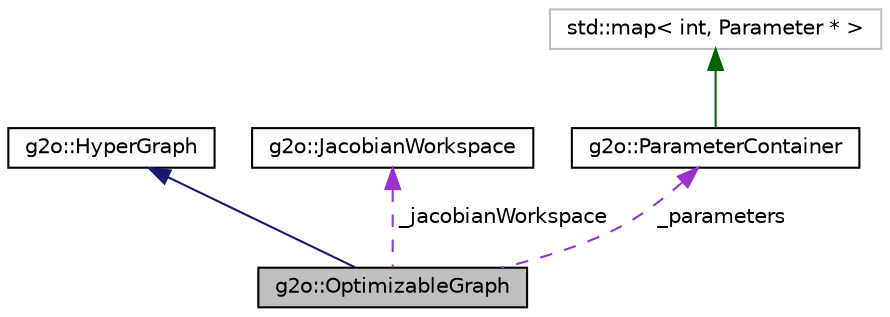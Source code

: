 digraph "g2o::OptimizableGraph"
{
  edge [fontname="Helvetica",fontsize="10",labelfontname="Helvetica",labelfontsize="10"];
  node [fontname="Helvetica",fontsize="10",shape=record];
  Node1 [label="g2o::OptimizableGraph",height=0.2,width=0.4,color="black", fillcolor="grey75", style="filled", fontcolor="black"];
  Node2 -> Node1 [dir="back",color="midnightblue",fontsize="10",style="solid"];
  Node2 [label="g2o::HyperGraph",height=0.2,width=0.4,color="black", fillcolor="white", style="filled",URL="$classg2o_1_1HyperGraph.html"];
  Node3 -> Node1 [dir="back",color="darkorchid3",fontsize="10",style="dashed",label=" _jacobianWorkspace" ];
  Node3 [label="g2o::JacobianWorkspace",height=0.2,width=0.4,color="black", fillcolor="white", style="filled",URL="$classg2o_1_1JacobianWorkspace.html",tooltip="provide memory workspace for computing the Jacobians "];
  Node4 -> Node1 [dir="back",color="darkorchid3",fontsize="10",style="dashed",label=" _parameters" ];
  Node4 [label="g2o::ParameterContainer",height=0.2,width=0.4,color="black", fillcolor="white", style="filled",URL="$classg2o_1_1ParameterContainer.html",tooltip="map id to parameters "];
  Node5 -> Node4 [dir="back",color="darkgreen",fontsize="10",style="solid"];
  Node5 [label="std::map\< int, Parameter * \>",height=0.2,width=0.4,color="grey75", fillcolor="white", style="filled"];
}
